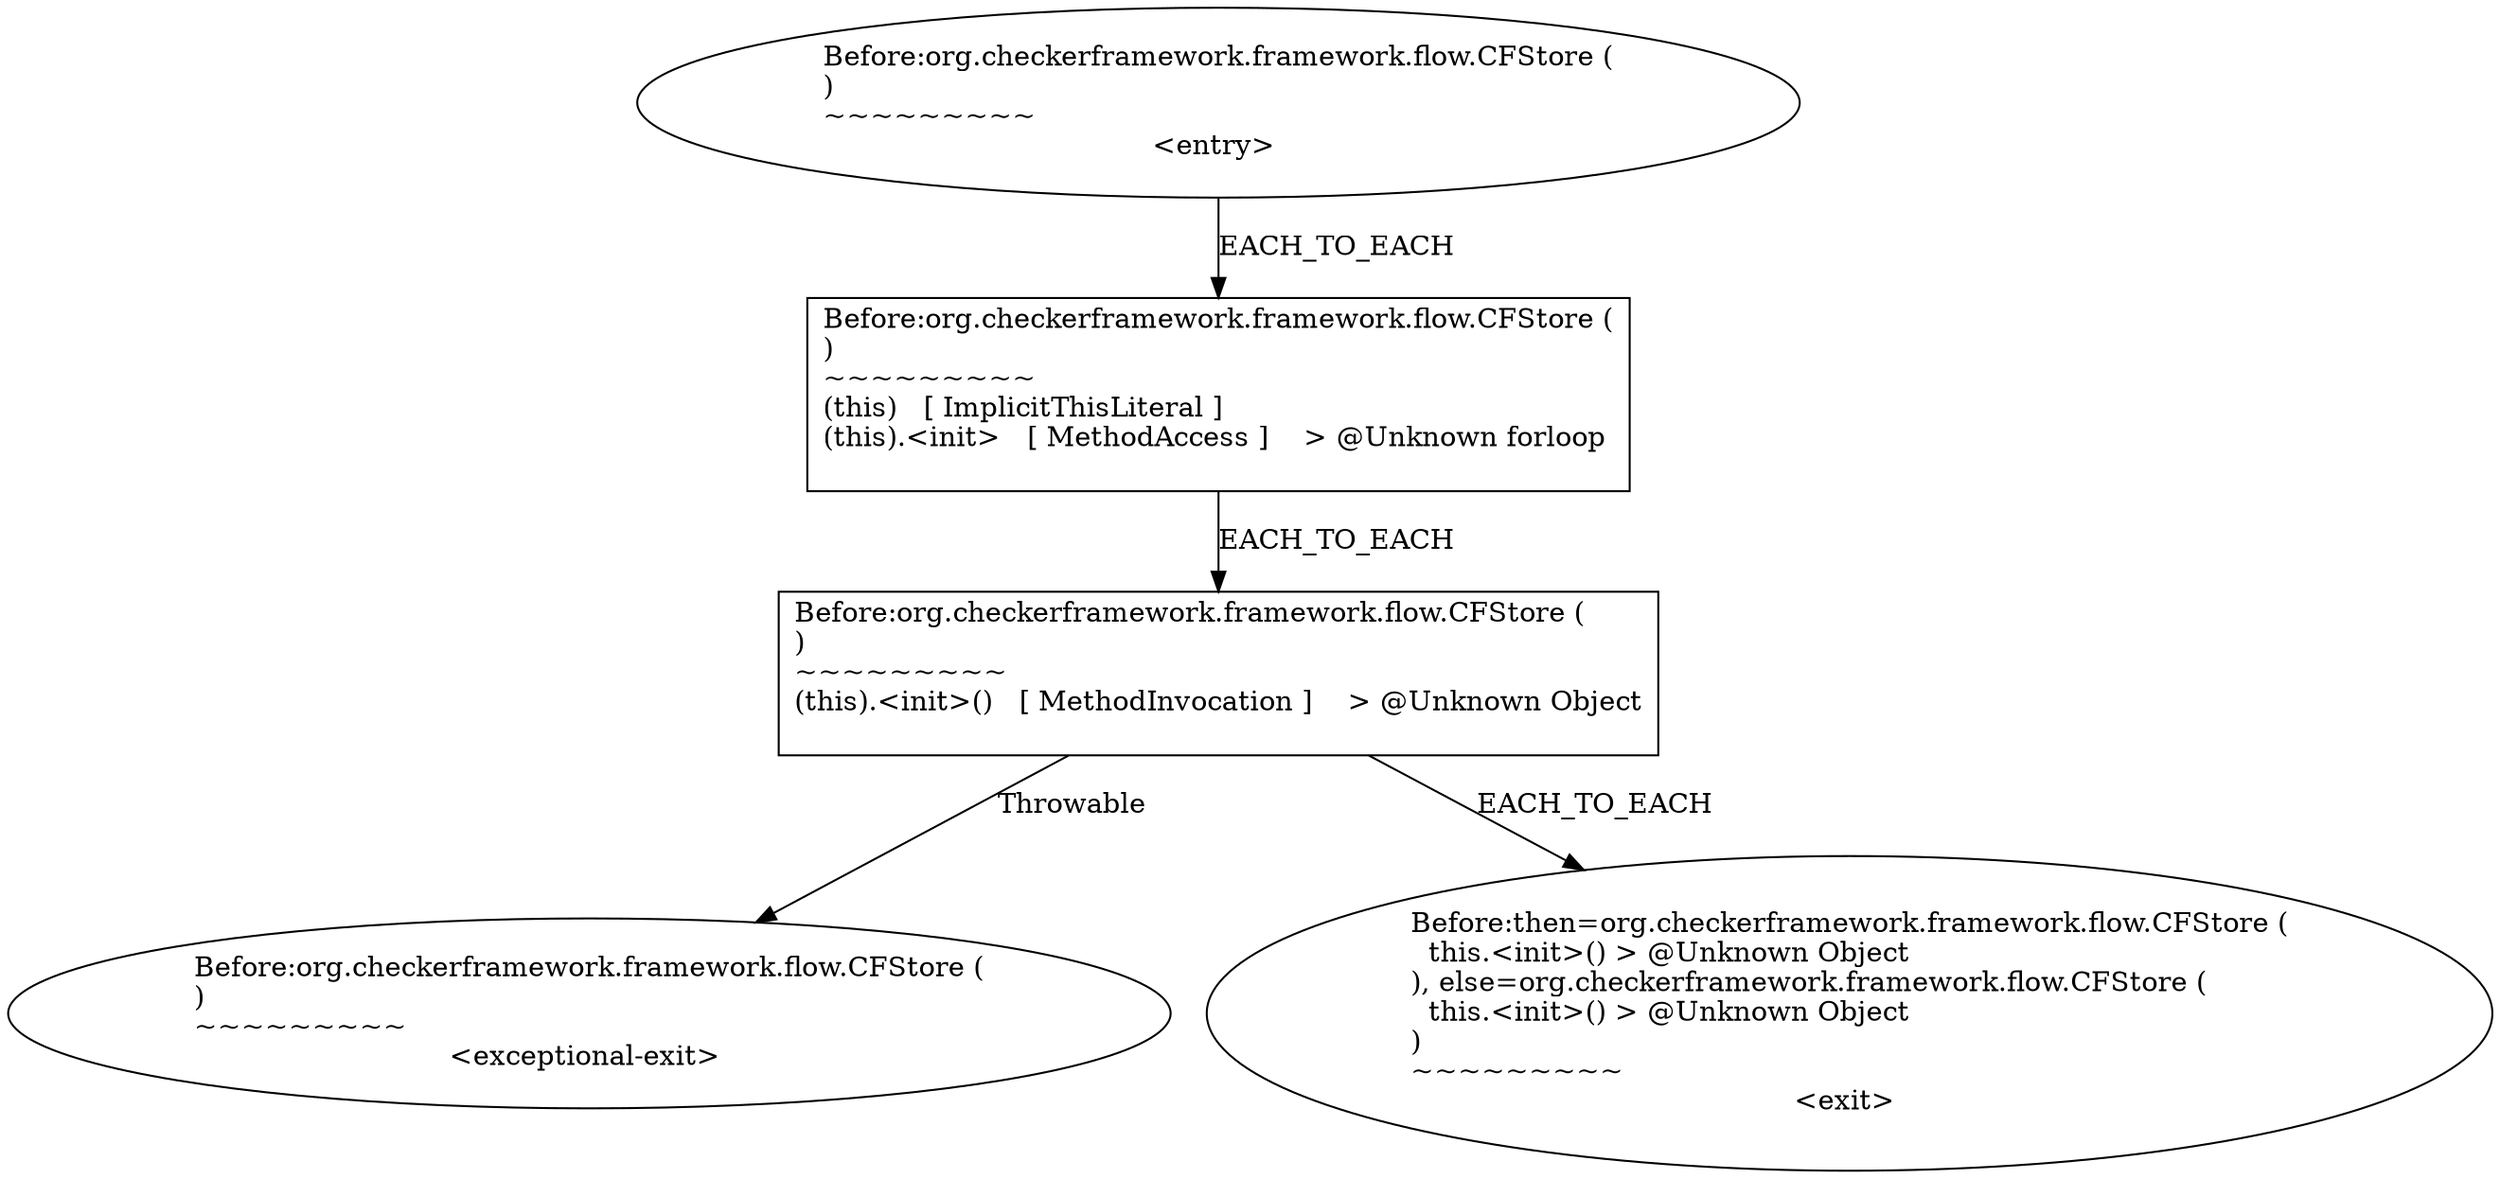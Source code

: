 digraph {
    node [shape=rectangle];

    1 [shape=oval label="Before:org.checkerframework.framework.flow.CFStore (\l)\l~~~~~~~~~\l<exceptional-exit> ",];
    3 [label="Before:org.checkerframework.framework.flow.CFStore (\l)\l~~~~~~~~~\l(this)   [ ImplicitThisLiteral ]\l(this).<init>   [ MethodAccess ]    > @Unknown forloop\l ",];
    4 [label="Before:org.checkerframework.framework.flow.CFStore (\l)\l~~~~~~~~~\l(this).<init>()   [ MethodInvocation ]    > @Unknown Object\l ",];
    0 [shape=oval label="Before:then=org.checkerframework.framework.flow.CFStore (\l  this.<init>() > @Unknown Object\l), else=org.checkerframework.framework.flow.CFStore (\l  this.<init>() > @Unknown Object\l)\l~~~~~~~~~\l<exit> ",];
    2 [shape=oval label="Before:org.checkerframework.framework.flow.CFStore (\l)\l~~~~~~~~~\l<entry> ",];

    2 -> 3 [label="EACH_TO_EACH"];
    3 -> 4 [label="EACH_TO_EACH"];
    4 -> 0 [label="EACH_TO_EACH"];
    4 -> 1 [label="Throwable"];
}

